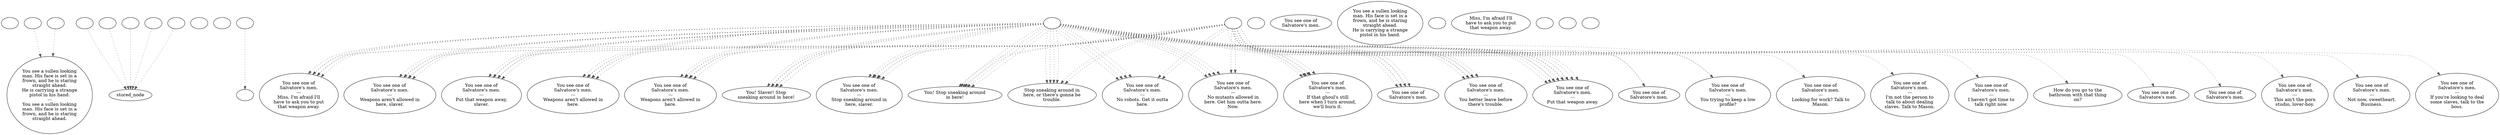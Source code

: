 digraph ncSalMen {
  "checkPartyMembersNearDoor" [style=filled       fillcolor="#FFFFFF"       color="#000000"]
  "checkPartyMembersNearDoor" [label=""]
  "ChooseFromList" [style=filled       fillcolor="#FFFFFF"       color="#000000"]
  "ChooseFromList" [label="You see a sullen looking\nman. His face is set in a\nfrown, and he is staring\nstraight ahead.\nHe is carrying a strange\npistol in his hand.\n---\nYou see a sullen looking\nman. His face is set in a\nfrown, and he is staring\nstraight ahead."]
  "CLICK_PREV" [style=filled       fillcolor="#FFFFFF"       color="#000000"]
  "CLICK_PREV" -> "ChooseFromList" [style=dotted color="#555555"]
  "CLICK_PREV" [label=""]
  "CLICK_0" [style=filled       fillcolor="#FFFFFF"       color="#000000"]
  "CLICK_0" -> "stored_node" [style=dotted color="#555555"]
  "CLICK_0" [label=""]
  "CLICK_1" [style=filled       fillcolor="#FFFFFF"       color="#000000"]
  "CLICK_1" -> "stored_node" [style=dotted color="#555555"]
  "CLICK_1" [label=""]
  "CLICK_2" [style=filled       fillcolor="#FFFFFF"       color="#000000"]
  "CLICK_2" -> "stored_node" [style=dotted color="#555555"]
  "CLICK_2" [label=""]
  "CLICK_3" [style=filled       fillcolor="#FFFFFF"       color="#000000"]
  "CLICK_3" -> "stored_node" [style=dotted color="#555555"]
  "CLICK_3" [label=""]
  "CLICK_4" [style=filled       fillcolor="#FFFFFF"       color="#000000"]
  "CLICK_4" -> "stored_node" [style=dotted color="#555555"]
  "CLICK_4" [label=""]
  "CLICK_MORE" [style=filled       fillcolor="#FFFFFF"       color="#000000"]
  "CLICK_MORE" -> "ChooseFromList" [style=dotted color="#555555"]
  "CLICK_MORE" [label=""]
  "start" [style=filled       fillcolor="#FFFFFF"       color="#000000"]
  "start" [label=""]
  "critter_p_proc" [style=filled       fillcolor="#FFFFFF"       color="#000000"]
  "critter_p_proc" [label=""]
  "pickup_p_proc" [style=filled       fillcolor="#FFFFFF"       color="#000000"]
  "pickup_p_proc" -> "Node998" [style=dotted color="#555555"]
  "pickup_p_proc" [label=""]
  "talk_p_proc" [style=filled       fillcolor="#FFFFFF"       color="#000000"]
  "talk_p_proc" -> "Node004" [style=dotted color="#555555"]
  "talk_p_proc" -> "Node018" [style=dotted color="#555555"]
  "talk_p_proc" -> "Node004" [style=dotted color="#555555"]
  "talk_p_proc" -> "Node018" [style=dotted color="#555555"]
  "talk_p_proc" -> "Node006" [style=dotted color="#555555"]
  "talk_p_proc" -> "Node006" [style=dotted color="#555555"]
  "talk_p_proc" -> "Node007" [style=dotted color="#555555"]
  "talk_p_proc" -> "Node008" [style=dotted color="#555555"]
  "talk_p_proc" -> "Node022" [style=dotted color="#555555"]
  "talk_p_proc" -> "Node010" [style=dotted color="#555555"]
  "talk_p_proc" -> "Node024" [style=dotted color="#555555"]
  "talk_p_proc" -> "Node006" [style=dotted color="#555555"]
  "talk_p_proc" -> "Node006" [style=dotted color="#555555"]
  "talk_p_proc" -> "Node007" [style=dotted color="#555555"]
  "talk_p_proc" -> "Node008" [style=dotted color="#555555"]
  "talk_p_proc" -> "Node022" [style=dotted color="#555555"]
  "talk_p_proc" -> "Node010" [style=dotted color="#555555"]
  "talk_p_proc" -> "Node024" [style=dotted color="#555555"]
  "talk_p_proc" -> "Node009" [style=dotted color="#555555"]
  "talk_p_proc" -> "Node023" [style=dotted color="#555555"]
  "talk_p_proc" -> "Node011" [style=dotted color="#555555"]
  "talk_p_proc" -> "Node025" [style=dotted color="#555555"]
  "talk_p_proc" -> "Node009" [style=dotted color="#555555"]
  "talk_p_proc" -> "Node023" [style=dotted color="#555555"]
  "talk_p_proc" -> "Node011" [style=dotted color="#555555"]
  "talk_p_proc" -> "Node025" [style=dotted color="#555555"]
  "talk_p_proc" -> "Node012" [style=dotted color="#555555"]
  "talk_p_proc" -> "Node012" [style=dotted color="#555555"]
  "talk_p_proc" -> "Node013" [style=dotted color="#555555"]
  "talk_p_proc" -> "Node013" [style=dotted color="#555555"]
  "talk_p_proc" -> "Node030" [style=dotted color="#555555"]
  "talk_p_proc" -> "Node030" [style=dotted color="#555555"]
  "talk_p_proc" -> "Node002" [style=dotted color="#555555"]
  "talk_p_proc" -> "Node015" [style=dotted color="#555555"]
  "talk_p_proc" -> "Node003" [style=dotted color="#555555"]
  "talk_p_proc" -> "Node016" [style=dotted color="#555555"]
  "talk_p_proc" -> "Node019" [style=dotted color="#555555"]
  "talk_p_proc" -> "Node020" [style=dotted color="#555555"]
  "talk_p_proc" -> "Node021" [style=dotted color="#555555"]
  "talk_p_proc" -> "Node027" [style=dotted color="#555555"]
  "talk_p_proc" -> "Node028" [style=dotted color="#555555"]
  "talk_p_proc" -> "Node026" [style=dotted color="#555555"]
  "talk_p_proc" -> "Node029" [style=dotted color="#555555"]
  "talk_p_proc" [label=""]
  "destroy_p_proc" [style=filled       fillcolor="#FFFFFF"       color="#000000"]
  "destroy_p_proc" [label=""]
  "look_at_p_proc" [style=filled       fillcolor="#FFFFFF"       color="#000000"]
  "look_at_p_proc" [label="You see one of\nSalvatore's men."]
  "description_p_proc" [style=filled       fillcolor="#FFFFFF"       color="#000000"]
  "description_p_proc" [label="You see a sullen looking\nman. His face is set in a\nfrown, and he is staring\nstraight ahead.\nHe is carrying a strange\npistol in his hand."]
  "use_skill_on_p_proc" [style=filled       fillcolor="#FFFFFF"       color="#000000"]
  "use_skill_on_p_proc" [label=""]
  "damage_p_proc" [style=filled       fillcolor="#FFFFFF"       color="#000000"]
  "damage_p_proc" [label="Miss, I'm afraid I'll\nhave to ask you to put\nthat weapon away."]
  "map_enter_p_proc" [style=filled       fillcolor="#FFFFFF"       color="#000000"]
  "map_enter_p_proc" [label=""]
  "timed_event_p_proc" [style=filled       fillcolor="#FFFFFF"       color="#000000"]
  "timed_event_p_proc" -> "Node004" [style=dotted color="#555555"]
  "timed_event_p_proc" -> "Node018" [style=dotted color="#555555"]
  "timed_event_p_proc" -> "Node004" [style=dotted color="#555555"]
  "timed_event_p_proc" -> "Node018" [style=dotted color="#555555"]
  "timed_event_p_proc" -> "Node006" [style=dotted color="#555555"]
  "timed_event_p_proc" -> "Node006" [style=dotted color="#555555"]
  "timed_event_p_proc" -> "Node007" [style=dotted color="#555555"]
  "timed_event_p_proc" -> "Node008" [style=dotted color="#555555"]
  "timed_event_p_proc" -> "Node022" [style=dotted color="#555555"]
  "timed_event_p_proc" -> "Node010" [style=dotted color="#555555"]
  "timed_event_p_proc" -> "Node024" [style=dotted color="#555555"]
  "timed_event_p_proc" -> "Node006" [style=dotted color="#555555"]
  "timed_event_p_proc" -> "Node006" [style=dotted color="#555555"]
  "timed_event_p_proc" -> "Node007" [style=dotted color="#555555"]
  "timed_event_p_proc" -> "Node008" [style=dotted color="#555555"]
  "timed_event_p_proc" -> "Node022" [style=dotted color="#555555"]
  "timed_event_p_proc" -> "Node010" [style=dotted color="#555555"]
  "timed_event_p_proc" -> "Node024" [style=dotted color="#555555"]
  "timed_event_p_proc" -> "Node009" [style=dotted color="#555555"]
  "timed_event_p_proc" -> "Node023" [style=dotted color="#555555"]
  "timed_event_p_proc" -> "Node011" [style=dotted color="#555555"]
  "timed_event_p_proc" -> "Node025" [style=dotted color="#555555"]
  "timed_event_p_proc" -> "Node009" [style=dotted color="#555555"]
  "timed_event_p_proc" -> "Node023" [style=dotted color="#555555"]
  "timed_event_p_proc" -> "Node011" [style=dotted color="#555555"]
  "timed_event_p_proc" -> "Node025" [style=dotted color="#555555"]
  "timed_event_p_proc" -> "Node012" [style=dotted color="#555555"]
  "timed_event_p_proc" -> "Node012" [style=dotted color="#555555"]
  "timed_event_p_proc" -> "Node013" [style=dotted color="#555555"]
  "timed_event_p_proc" -> "Node013" [style=dotted color="#555555"]
  "timed_event_p_proc" -> "Node030" [style=dotted color="#555555"]
  "timed_event_p_proc" -> "Node030" [style=dotted color="#555555"]
  "timed_event_p_proc" -> "Node004" [style=dotted color="#555555"]
  "timed_event_p_proc" -> "Node018" [style=dotted color="#555555"]
  "timed_event_p_proc" -> "Node004" [style=dotted color="#555555"]
  "timed_event_p_proc" -> "Node018" [style=dotted color="#555555"]
  "timed_event_p_proc" -> "Node006" [style=dotted color="#555555"]
  "timed_event_p_proc" -> "Node006" [style=dotted color="#555555"]
  "timed_event_p_proc" -> "Node007" [style=dotted color="#555555"]
  "timed_event_p_proc" -> "Node008" [style=dotted color="#555555"]
  "timed_event_p_proc" -> "Node022" [style=dotted color="#555555"]
  "timed_event_p_proc" -> "Node010" [style=dotted color="#555555"]
  "timed_event_p_proc" -> "Node024" [style=dotted color="#555555"]
  "timed_event_p_proc" -> "Node006" [style=dotted color="#555555"]
  "timed_event_p_proc" -> "Node006" [style=dotted color="#555555"]
  "timed_event_p_proc" -> "Node007" [style=dotted color="#555555"]
  "timed_event_p_proc" -> "Node008" [style=dotted color="#555555"]
  "timed_event_p_proc" -> "Node022" [style=dotted color="#555555"]
  "timed_event_p_proc" -> "Node010" [style=dotted color="#555555"]
  "timed_event_p_proc" -> "Node024" [style=dotted color="#555555"]
  "timed_event_p_proc" -> "Node009" [style=dotted color="#555555"]
  "timed_event_p_proc" -> "Node023" [style=dotted color="#555555"]
  "timed_event_p_proc" -> "Node011" [style=dotted color="#555555"]
  "timed_event_p_proc" -> "Node025" [style=dotted color="#555555"]
  "timed_event_p_proc" -> "Node009" [style=dotted color="#555555"]
  "timed_event_p_proc" -> "Node023" [style=dotted color="#555555"]
  "timed_event_p_proc" -> "Node011" [style=dotted color="#555555"]
  "timed_event_p_proc" -> "Node025" [style=dotted color="#555555"]
  "timed_event_p_proc" -> "Node012" [style=dotted color="#555555"]
  "timed_event_p_proc" -> "Node012" [style=dotted color="#555555"]
  "timed_event_p_proc" -> "Node013" [style=dotted color="#555555"]
  "timed_event_p_proc" -> "Node013" [style=dotted color="#555555"]
  "timed_event_p_proc" -> "Node030" [style=dotted color="#555555"]
  "timed_event_p_proc" -> "Node030" [style=dotted color="#555555"]
  "timed_event_p_proc" -> "Node002" [style=dotted color="#555555"]
  "timed_event_p_proc" -> "Node003" [style=dotted color="#555555"]
  "timed_event_p_proc" [label=""]
  "map_update_p_proc" [style=filled       fillcolor="#FFFFFF"       color="#000000"]
  "map_update_p_proc" [label=""]
  "Node998" [style=filled       fillcolor="#FFFFFF"       color="#000000"]
  "Node998" [label=""]
  "Node999" [style=filled       fillcolor="#FFFFFF"       color="#000000"]
  "Node999" [label=""]
  "Node002" [style=filled       fillcolor="#FFFFFF"       color="#000000"]
  "Node002" [label="You see one of\nSalvatore's men."]
  "Node003" [style=filled       fillcolor="#FFFFFF"       color="#000000"]
  "Node003" [label="You see one of\nSalvatore's men.\n---\nYou trying to keep a low\nprofile?"]
  "Node004" [style=filled       fillcolor="#FFFFFF"       color="#000000"]
  "Node004" [label="You see one of\nSalvatore's men."]
  "Node006" [style=filled       fillcolor="#FFFFFF"       color="#000000"]
  "Node006" [label="You see one of\nSalvatore's men.\n---\nPut that weapon away."]
  "Node007" [style=filled       fillcolor="#FFFFFF"       color="#000000"]
  "Node007" [label="You see one of\nSalvatore's men.\n---\nMiss, I'm afraid I'll\nhave to ask you to put\nthat weapon away."]
  "Node008" [style=filled       fillcolor="#FFFFFF"       color="#000000"]
  "Node008" [label="You see one of\nSalvatore's men.\n---\nWeapons aren't allowed in\nhere, slaver."]
  "Node009" [style=filled       fillcolor="#FFFFFF"       color="#000000"]
  "Node009" [label="You! Slaver! Stop\nsneaking around in here!"]
  "Node010" [style=filled       fillcolor="#FFFFFF"       color="#000000"]
  "Node010" [label="You see one of\nSalvatore's men.\n---\nWeapons aren't allowed in\nhere."]
  "Node011" [style=filled       fillcolor="#FFFFFF"       color="#000000"]
  "Node011" [label="You! Stop sneaking around\nin here!"]
  "Node012" [style=filled       fillcolor="#FFFFFF"       color="#000000"]
  "Node012" [label="You see one of\nSalvatore's men.\n---\nNo robots. Get it outta\nhere."]
  "Node013" [style=filled       fillcolor="#FFFFFF"       color="#000000"]
  "Node013" [label="You see one of\nSalvatore's men.\n---\nNo mutants allowed in\nhere. Get him outta here.\nNow."]
  "Node015" [style=filled       fillcolor="#FFFFFF"       color="#000000"]
  "Node015" [label="How do you go to the\nbathroom with that thing\non?"]
  "Node016" [style=filled       fillcolor="#FFFFFF"       color="#000000"]
  "Node016" [label="You see one of\nSalvatore's men."]
  "Node018" [style=filled       fillcolor="#FFFFFF"       color="#000000"]
  "Node018" [label="You see one of\nSalvatore's men.\n---\nYou better leave before\nthere's trouble."]
  "Node019" [style=filled       fillcolor="#FFFFFF"       color="#000000"]
  "Node019" [label="You see one of\nSalvatore's men."]
  "Node020" [style=filled       fillcolor="#FFFFFF"       color="#000000"]
  "Node020" [label="You see one of\nSalvatore's men.\n---\nThis ain't the porn\nstudio, lover-boy."]
  "Node021" [style=filled       fillcolor="#FFFFFF"       color="#000000"]
  "Node021" [label="You see one of\nSalvatore's men.\n---\nNot now, sweetheart.\nBusiness."]
  "Node022" [style=filled       fillcolor="#FFFFFF"       color="#000000"]
  "Node022" [label="You see one of\nSalvatore's men.\n---\nPut that weapon away,\nslaver."]
  "Node023" [style=filled       fillcolor="#FFFFFF"       color="#000000"]
  "Node023" [label="You see one of\nSalvatore's men.\n---\nStop sneaking around in\nhere, slaver."]
  "Node024" [style=filled       fillcolor="#FFFFFF"       color="#000000"]
  "Node024" [label="You see one of\nSalvatore's men.\n---\nWeapons aren't allowed in\nhere."]
  "Node025" [style=filled       fillcolor="#FFFFFF"       color="#000000"]
  "Node025" [label="Stop sneaking around in\nhere, or there's gonna be\ntrouble."]
  "Node026" [style=filled       fillcolor="#FFFFFF"       color="#000000"]
  "Node026" [label="You see one of\nSalvatore's men.\n---\nI'm not the person to\ntalk to about dealing\nslaves. Talk to Mason."]
  "Node027" [style=filled       fillcolor="#FFFFFF"       color="#000000"]
  "Node027" [label="You see one of\nSalvatore's men.\n---\nIf you're looking to deal\nsome slaves, talk to the\nboss."]
  "Node028" [style=filled       fillcolor="#FFFFFF"       color="#000000"]
  "Node028" [label="You see one of\nSalvatore's men.\n---\nLooking for work? Talk to\nMason."]
  "Node029" [style=filled       fillcolor="#FFFFFF"       color="#000000"]
  "Node029" [label="You see one of\nSalvatore's men.\n---\nI haven't got time to\ntalk right now."]
  "Node030" [style=filled       fillcolor="#FFFFFF"       color="#000000"]
  "Node030" [label="You see one of\nSalvatore's men.\n---\nIf that ghoul's still\nhere when I turn around,\nwe'll burn it."]
}